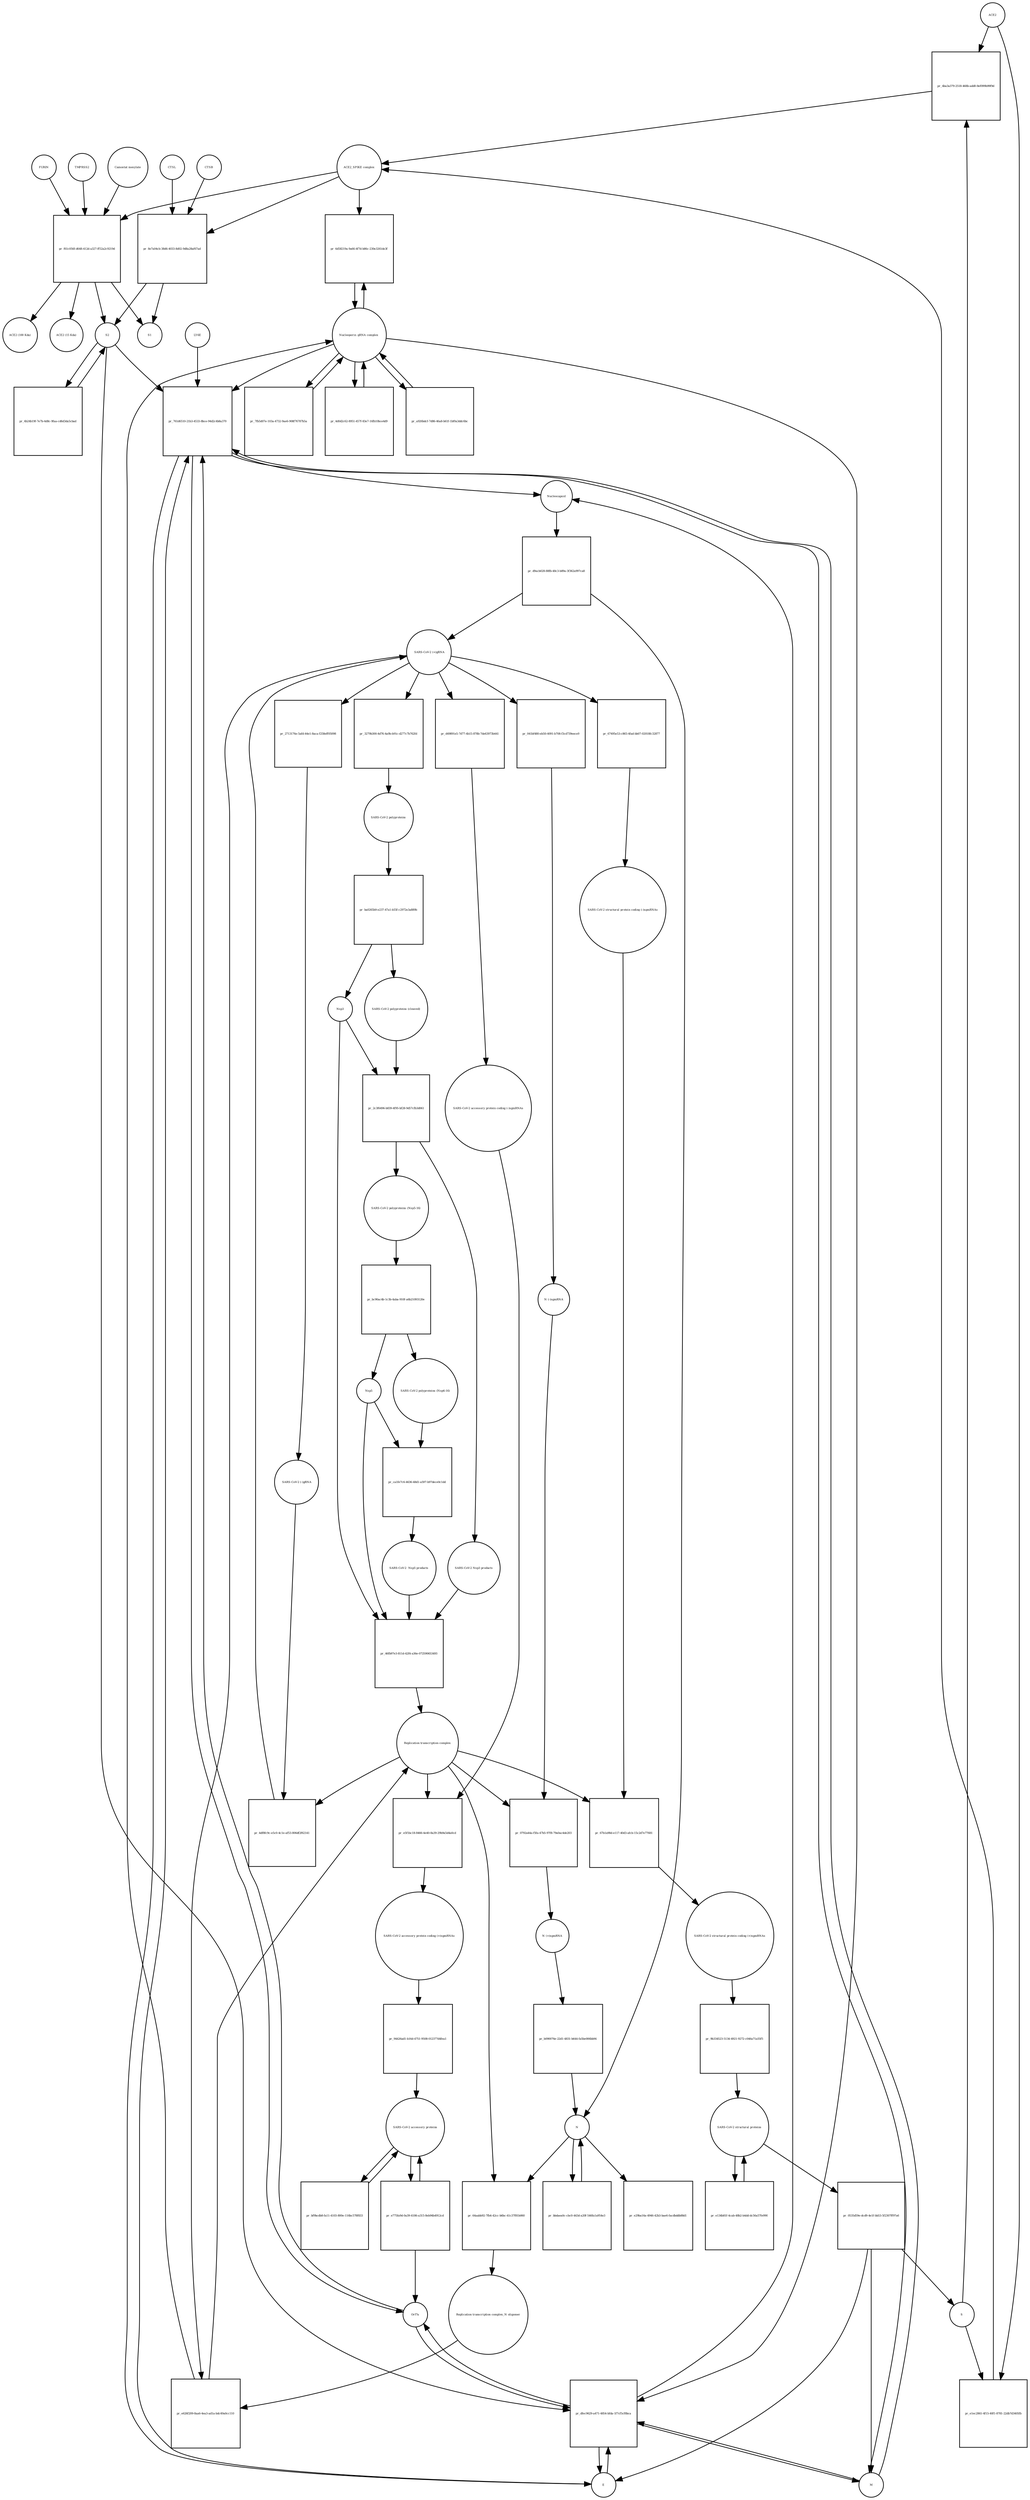 strict digraph  {
ACE2 [annotation="", bipartite=0, cls=macromolecule, fontsize=4, label=ACE2, shape=circle];
"pr_4ba3a379-2518-468b-add0-8ef099b99f9d" [annotation="", bipartite=1, cls=process, fontsize=4, label="pr_4ba3a379-2518-468b-add0-8ef099b99f9d", shape=square];
"ACE2_SPIKE complex" [annotation="", bipartite=0, cls=complex, fontsize=4, label="ACE2_SPIKE complex", shape=circle];
S [annotation="", bipartite=0, cls="macromolecule multimer", fontsize=4, label=S, shape=circle];
"Nucleoporin_gRNA complex " [annotation="", bipartite=0, cls=complex, fontsize=4, label="Nucleoporin_gRNA complex ", shape=circle];
"pr_6d58219a-9a66-4f7d-b86c-230e3261de3f" [annotation="", bipartite=1, cls=process, fontsize=4, label="pr_6d58219a-9a66-4f7d-b86c-230e3261de3f", shape=square];
"pr_8e7a04cb-38d6-4033-8d02-9d8a28af67ad" [annotation="", bipartite=1, cls=process, fontsize=4, label="pr_8e7a04cb-38d6-4033-8d02-9d8a28af67ad", shape=square];
S2 [annotation="", bipartite=0, cls=macromolecule, fontsize=4, label=S2, shape=circle];
CTSB [annotation="", bipartite=0, cls=macromolecule, fontsize=4, label=CTSB, shape=circle];
CTSL [annotation="", bipartite=0, cls=macromolecule, fontsize=4, label=CTSL, shape=circle];
S1 [annotation="", bipartite=0, cls=macromolecule, fontsize=4, label=S1, shape=circle];
"pr_e1ec2861-4f15-40f1-8781-22db7d3405fb" [annotation="", bipartite=1, cls=process, fontsize=4, label="pr_e1ec2861-4f15-40f1-8781-22db7d3405fb", shape=square];
"pr_761d6510-21b3-4533-8bce-94d2c4b8a370" [annotation="", bipartite=1, cls=process, fontsize=4, label="pr_761d6510-21b3-4533-8bce-94d2c4b8a370", shape=square];
Nucleocapsid [annotation="", bipartite=0, cls=complex, fontsize=4, label=Nucleocapsid, shape=circle];
LY6E [annotation="", bipartite=0, cls=macromolecule, fontsize=4, label=LY6E, shape=circle];
Orf7a [annotation="", bipartite=0, cls=macromolecule, fontsize=4, label=Orf7a, shape=circle];
E [annotation="", bipartite=0, cls=macromolecule, fontsize=4, label=E, shape=circle];
M [annotation="", bipartite=0, cls=macromolecule, fontsize=4, label=M, shape=circle];
"pr_dfec9629-a471-4854-bfda-1f7cf5cf8bca" [annotation="", bipartite=1, cls=process, fontsize=4, label="pr_dfec9629-a471-4854-bfda-1f7cf5cf8bca", shape=square];
"pr_d9acb028-88fb-48c3-b89a-3f362a997ca8" [annotation="", bipartite=1, cls=process, fontsize=4, label="pr_d9acb028-88fb-48c3-b89a-3f362a997ca8", shape=square];
" SARS-CoV-2 (+)gRNA" [annotation="", bipartite=0, cls="nucleic acid feature", fontsize=4, label=" SARS-CoV-2 (+)gRNA", shape=circle];
N [annotation="", bipartite=0, cls="macromolecule multimer", fontsize=4, label=N, shape=circle];
"SARS-CoV-2 polyproteins" [annotation="", bipartite=0, cls=complex, fontsize=4, label="SARS-CoV-2 polyproteins", shape=circle];
"pr_ba0265b9-e237-47a1-b55f-c2972e3a889b" [annotation="", bipartite=1, cls=process, fontsize=4, label="pr_ba0265b9-e237-47a1-b55f-c2972e3a889b", shape=square];
"SARS-CoV-2 polyproteins (cleaved)" [annotation="", bipartite=0, cls=complex, fontsize=4, label="SARS-CoV-2 polyproteins (cleaved)", shape=circle];
Nsp3 [annotation="", bipartite=0, cls=macromolecule, fontsize=4, label=Nsp3, shape=circle];
"pr_7fb5d07e-103a-4732-9ae6-908f76787b5a" [annotation="", bipartite=1, cls=process, fontsize=4, label="pr_7fb5d07e-103a-4732-9ae6-908f76787b5a", shape=square];
"pr_4d0d2c62-8951-457f-83e7-16fb10bce4d9" [annotation="", bipartite=1, cls=process, fontsize=4, label="pr_4d0d2c62-8951-457f-83e7-16fb10bce4d9", shape=square];
"SARS-CoV-2 structural proteins" [annotation="", bipartite=0, cls=complex, fontsize=4, label="SARS-CoV-2 structural proteins", shape=circle];
"pr_0535d59e-dcd9-4e1f-bb53-5f2307ff97a6" [annotation="", bipartite=1, cls=process, fontsize=4, label="pr_0535d59e-dcd9-4e1f-bb53-5f2307ff97a6", shape=square];
"pr_e29ba16a-4946-42b3-bae6-facdbddb88d1" [annotation="", bipartite=1, cls=process, fontsize=4, label="pr_e29ba16a-4946-42b3-bae6-facdbddb88d1", shape=square];
"SARS-CoV-2 accessory proteins" [annotation="", bipartite=0, cls=complex, fontsize=4, label="SARS-CoV-2 accessory proteins", shape=circle];
"pr_bf9bcdb8-fa11-4103-800e-116bc578f833" [annotation="", bipartite=1, cls=process, fontsize=4, label="pr_bf9bcdb8-fa11-4103-800e-116bc578f833", shape=square];
"pr_e134b81f-4cab-48b2-b4dd-dc56a57fe990" [annotation="", bipartite=1, cls=process, fontsize=4, label="pr_e134b81f-4cab-48b2-b4dd-dc56a57fe990", shape=square];
"pr_bbdaea0c-cbc0-443d-a20f-546fa1a954e3" [annotation="", bipartite=1, cls=process, fontsize=4, label="pr_bbdaea0c-cbc0-443d-a20f-546fa1a954e3", shape=square];
"SARS-CoV-2 accessory protein coding (-)sgmRNAs" [annotation="", bipartite=0, cls=complex, fontsize=4, label="SARS-CoV-2 accessory protein coding (-)sgmRNAs", shape=circle];
"pr_e5f1bc18-8466-4e40-8a39-29b9a5d4a0cd" [annotation="", bipartite=1, cls=process, fontsize=4, label="pr_e5f1bc18-8466-4e40-8a39-29b9a5d4a0cd", shape=square];
"SARS-CoV-2 accessory protein coding (+)sgmRNAs" [annotation="", bipartite=0, cls=complex, fontsize=4, label="SARS-CoV-2 accessory protein coding (+)sgmRNAs", shape=circle];
"Replication transcription complex" [annotation="", bipartite=0, cls=complex, fontsize=4, label="Replication transcription complex", shape=circle];
"SARS-CoV-2 structural protein coding (-)sgmRNAs" [annotation="", bipartite=0, cls=complex, fontsize=4, label="SARS-CoV-2 structural protein coding (-)sgmRNAs", shape=circle];
"pr_67b1a98d-e117-40d3-afcb-15c2d7e77681" [annotation="", bipartite=1, cls=process, fontsize=4, label="pr_67b1a98d-e117-40d3-afcb-15c2d7e77681", shape=square];
"SARS-CoV-2 structural protein coding (+)sgmRNAs" [annotation="", bipartite=0, cls=complex, fontsize=4, label="SARS-CoV-2 structural protein coding (+)sgmRNAs", shape=circle];
"N (-)sgmRNA" [annotation="", bipartite=0, cls="nucleic acid feature", fontsize=4, label="N (-)sgmRNA", shape=circle];
"pr_0792a44a-f5fa-47b5-97f8-79a0ac4de203" [annotation="", bipartite=1, cls=process, fontsize=4, label="pr_0792a44a-f5fa-47b5-97f8-79a0ac4de203", shape=square];
"N (+)sgmRNA" [annotation="", bipartite=0, cls="nucleic acid feature", fontsize=4, label="N (+)sgmRNA", shape=circle];
"pr_b090076e-22d1-4831-b644-fa5be006bb94" [annotation="", bipartite=1, cls=process, fontsize=4, label="pr_b090076e-22d1-4831-b644-fa5be006bb94", shape=square];
"pr_94426ad1-b16d-4751-9508-012377d4fea1" [annotation="", bipartite=1, cls=process, fontsize=4, label="pr_94426ad1-b16d-4751-9508-012377d4fea1", shape=square];
"pr_9b334523-5134-4921-9272-c046a71a55f5" [annotation="", bipartite=1, cls=process, fontsize=4, label="pr_9b334523-5134-4921-9272-c046a71a55f5", shape=square];
"pr_a926bdcf-7d86-46a8-b61f-1bf0a3ddc6bc" [annotation="", bipartite=1, cls=process, fontsize=4, label="pr_a926bdcf-7d86-46a8-b61f-1bf0a3ddc6bc", shape=square];
"pr_e775fa9d-0a39-4186-a315-8eb94b4912cd" [annotation="", bipartite=1, cls=process, fontsize=4, label="pr_e775fa9d-0a39-4186-a315-8eb94b4912cd", shape=square];
"pr_f61c056f-d648-412d-a327-ff52a2c9219d" [annotation="", bipartite=1, cls=process, fontsize=4, label="pr_f61c056f-d648-412d-a327-ff52a2c9219d", shape=square];
FURIN [annotation="", bipartite=0, cls=macromolecule, fontsize=4, label=FURIN, shape=circle];
TMPRSS2 [annotation="", bipartite=0, cls=macromolecule, fontsize=4, label=TMPRSS2, shape=circle];
"Camostat mesylate" [annotation="urn_miriam_pubchem.compound_2536", bipartite=0, cls="simple chemical", fontsize=4, label="Camostat mesylate", shape=circle];
"ACE2 (100 Kda)" [annotation="", bipartite=0, cls=macromolecule, fontsize=4, label="ACE2 (100 Kda)", shape=circle];
"ACE2 (15 Kda)" [annotation="", bipartite=0, cls=macromolecule, fontsize=4, label="ACE2 (15 Kda)", shape=circle];
"pr_4b24b19f-7e7b-4d8c-9faa-cd6d3da5cbad" [annotation="", bipartite=1, cls=process, fontsize=4, label="pr_4b24b19f-7e7b-4d8c-9faa-cd6d3da5cbad", shape=square];
"pr_2c3f6496-b839-4f95-bf28-9d57cfb3d061" [annotation="", bipartite=1, cls=process, fontsize=4, label="pr_2c3f6496-b839-4f95-bf28-9d57cfb3d061", shape=square];
"SARS-CoV-2 Nsp3 products" [annotation="", bipartite=0, cls=complex, fontsize=4, label="SARS-CoV-2 Nsp3 products", shape=circle];
"SARS-CoV-2 polyproteins (Nsp5-16)" [annotation="", bipartite=0, cls=complex, fontsize=4, label="SARS-CoV-2 polyproteins (Nsp5-16)", shape=circle];
"pr_bc90ac4b-1c3b-4aba-910f-a6b21093120e" [annotation="", bipartite=1, cls=process, fontsize=4, label="pr_bc90ac4b-1c3b-4aba-910f-a6b21093120e", shape=square];
"SARS-CoV-2 polyproteins (Nsp6-16)" [annotation="", bipartite=0, cls=complex, fontsize=4, label="SARS-CoV-2 polyproteins (Nsp6-16)", shape=circle];
Nsp5 [annotation="", bipartite=0, cls=macromolecule, fontsize=4, label=Nsp5, shape=circle];
"pr_ca1fe7c6-4636-48d1-a597-b97dece0c1dd" [annotation="", bipartite=1, cls=process, fontsize=4, label="pr_ca1fe7c6-4636-48d1-a597-b97dece0c1dd", shape=square];
"SARS-CoV-2  Nsp5 products" [annotation="", bipartite=0, cls=complex, fontsize=4, label="SARS-CoV-2  Nsp5 products", shape=circle];
"pr_3279b300-4d76-4a9b-b91c-d277c7b762fd" [annotation="", bipartite=1, cls=process, fontsize=4, label="pr_3279b300-4d76-4a9b-b91c-d277c7b762fd", shape=square];
"pr_46fb97e3-811d-42f4-a36e-072590653493" [annotation="", bipartite=1, cls=process, fontsize=4, label="pr_46fb97e3-811d-42f4-a36e-072590653493", shape=square];
"Replication transcription complex_N oligomer" [annotation="", bipartite=0, cls=complex, fontsize=4, label="Replication transcription complex_N oligomer", shape=circle];
"pr_e626f209-8aa6-4ea3-ad1a-bdc49a0cc110" [annotation="", bipartite=1, cls=process, fontsize=4, label="pr_e626f209-8aa6-4ea3-ad1a-bdc49a0cc110", shape=square];
"pr_2713176e-5afd-44e1-8aca-f258eff05098" [annotation="", bipartite=1, cls=process, fontsize=4, label="pr_2713176e-5afd-44e1-8aca-f258eff05098", shape=square];
" SARS-CoV-2 (-)gRNA" [annotation="", bipartite=0, cls="nucleic acid feature", fontsize=4, label=" SARS-CoV-2 (-)gRNA", shape=circle];
"pr_041bf480-eb50-4091-b708-f3cd739eece9" [annotation="", bipartite=1, cls=process, fontsize=4, label="pr_041bf480-eb50-4091-b708-f3cd739eece9", shape=square];
"pr_67495e53-c865-4fad-bb07-02018fc32877" [annotation="", bipartite=1, cls=process, fontsize=4, label="pr_67495e53-c865-4fad-bb07-02018fc32877", shape=square];
"pr_d49891e5-7d77-4b15-878b-7de63973b441" [annotation="", bipartite=1, cls=process, fontsize=4, label="pr_d49891e5-7d77-4b15-878b-7de63973b441", shape=square];
"pr_4df8fc9c-e5c0-4c1e-af53-806df2f62141" [annotation="", bipartite=1, cls=process, fontsize=4, label="pr_4df8fc9c-e5c0-4c1e-af53-806df2f62141", shape=square];
"pr_64aabb92-7fb4-42cc-b6bc-41c37f81b060" [annotation="", bipartite=1, cls=process, fontsize=4, label="pr_64aabb92-7fb4-42cc-b6bc-41c37f81b060", shape=square];
ACE2 -> "pr_4ba3a379-2518-468b-add0-8ef099b99f9d"  [annotation="", interaction_type=consumption];
ACE2 -> "pr_e1ec2861-4f15-40f1-8781-22db7d3405fb"  [annotation="", interaction_type=consumption];
"pr_4ba3a379-2518-468b-add0-8ef099b99f9d" -> "ACE2_SPIKE complex"  [annotation="", interaction_type=production];
"ACE2_SPIKE complex" -> "pr_6d58219a-9a66-4f7d-b86c-230e3261de3f"  [annotation="urn_miriam_pubmed_32142651|urn_miriam_pubmed_32094589", interaction_type=stimulation];
"ACE2_SPIKE complex" -> "pr_8e7a04cb-38d6-4033-8d02-9d8a28af67ad"  [annotation="", interaction_type=consumption];
"ACE2_SPIKE complex" -> "pr_f61c056f-d648-412d-a327-ff52a2c9219d"  [annotation="", interaction_type=consumption];
S -> "pr_4ba3a379-2518-468b-add0-8ef099b99f9d"  [annotation="", interaction_type=consumption];
S -> "pr_e1ec2861-4f15-40f1-8781-22db7d3405fb"  [annotation="", interaction_type=consumption];
"Nucleoporin_gRNA complex " -> "pr_6d58219a-9a66-4f7d-b86c-230e3261de3f"  [annotation="", interaction_type=consumption];
"Nucleoporin_gRNA complex " -> "pr_761d6510-21b3-4533-8bce-94d2c4b8a370"  [annotation="", interaction_type=consumption];
"Nucleoporin_gRNA complex " -> "pr_dfec9629-a471-4854-bfda-1f7cf5cf8bca"  [annotation="", interaction_type=consumption];
"Nucleoporin_gRNA complex " -> "pr_7fb5d07e-103a-4732-9ae6-908f76787b5a"  [annotation="", interaction_type=consumption];
"Nucleoporin_gRNA complex " -> "pr_4d0d2c62-8951-457f-83e7-16fb10bce4d9"  [annotation="", interaction_type=consumption];
"Nucleoporin_gRNA complex " -> "pr_a926bdcf-7d86-46a8-b61f-1bf0a3ddc6bc"  [annotation="", interaction_type=consumption];
"pr_6d58219a-9a66-4f7d-b86c-230e3261de3f" -> "Nucleoporin_gRNA complex "  [annotation="", interaction_type=production];
"pr_8e7a04cb-38d6-4033-8d02-9d8a28af67ad" -> S2  [annotation="", interaction_type=production];
"pr_8e7a04cb-38d6-4033-8d02-9d8a28af67ad" -> S1  [annotation="", interaction_type=production];
S2 -> "pr_761d6510-21b3-4533-8bce-94d2c4b8a370"  [annotation="urn_miriam_doi_10.1101%2F2020.03.05.979260|urn_miriam_doi_10.1101%2F2020.04.02.021469", interaction_type=stimulation];
S2 -> "pr_dfec9629-a471-4854-bfda-1f7cf5cf8bca"  [annotation="", interaction_type=stimulation];
S2 -> "pr_4b24b19f-7e7b-4d8c-9faa-cd6d3da5cbad"  [annotation="", interaction_type=consumption];
CTSB -> "pr_8e7a04cb-38d6-4033-8d02-9d8a28af67ad"  [annotation=urn_miriam_pubmed_32142651, interaction_type=catalysis];
CTSL -> "pr_8e7a04cb-38d6-4033-8d02-9d8a28af67ad"  [annotation=urn_miriam_pubmed_32142651, interaction_type=catalysis];
"pr_e1ec2861-4f15-40f1-8781-22db7d3405fb" -> "ACE2_SPIKE complex"  [annotation="", interaction_type=production];
"pr_761d6510-21b3-4533-8bce-94d2c4b8a370" -> Nucleocapsid  [annotation="", interaction_type=production];
"pr_761d6510-21b3-4533-8bce-94d2c4b8a370" -> Orf7a  [annotation="", interaction_type=production];
"pr_761d6510-21b3-4533-8bce-94d2c4b8a370" -> E  [annotation="", interaction_type=production];
"pr_761d6510-21b3-4533-8bce-94d2c4b8a370" -> M  [annotation="", interaction_type=production];
Nucleocapsid -> "pr_d9acb028-88fb-48c3-b89a-3f362a997ca8"  [annotation="", interaction_type=consumption];
LY6E -> "pr_761d6510-21b3-4533-8bce-94d2c4b8a370"  [annotation="urn_miriam_doi_10.1101%2F2020.03.05.979260|urn_miriam_doi_10.1101%2F2020.04.02.021469", interaction_type=inhibition];
Orf7a -> "pr_761d6510-21b3-4533-8bce-94d2c4b8a370"  [annotation="", interaction_type=consumption];
Orf7a -> "pr_dfec9629-a471-4854-bfda-1f7cf5cf8bca"  [annotation="", interaction_type=consumption];
E -> "pr_761d6510-21b3-4533-8bce-94d2c4b8a370"  [annotation="", interaction_type=consumption];
E -> "pr_dfec9629-a471-4854-bfda-1f7cf5cf8bca"  [annotation="", interaction_type=consumption];
M -> "pr_761d6510-21b3-4533-8bce-94d2c4b8a370"  [annotation="", interaction_type=consumption];
M -> "pr_dfec9629-a471-4854-bfda-1f7cf5cf8bca"  [annotation="", interaction_type=consumption];
"pr_dfec9629-a471-4854-bfda-1f7cf5cf8bca" -> Nucleocapsid  [annotation="", interaction_type=production];
"pr_dfec9629-a471-4854-bfda-1f7cf5cf8bca" -> E  [annotation="", interaction_type=production];
"pr_dfec9629-a471-4854-bfda-1f7cf5cf8bca" -> M  [annotation="", interaction_type=production];
"pr_dfec9629-a471-4854-bfda-1f7cf5cf8bca" -> Orf7a  [annotation="", interaction_type=production];
"pr_d9acb028-88fb-48c3-b89a-3f362a997ca8" -> " SARS-CoV-2 (+)gRNA"  [annotation="", interaction_type=production];
"pr_d9acb028-88fb-48c3-b89a-3f362a997ca8" -> N  [annotation="", interaction_type=production];
" SARS-CoV-2 (+)gRNA" -> "pr_3279b300-4d76-4a9b-b91c-d277c7b762fd"  [annotation="", interaction_type=consumption];
" SARS-CoV-2 (+)gRNA" -> "pr_e626f209-8aa6-4ea3-ad1a-bdc49a0cc110"  [annotation="", interaction_type=consumption];
" SARS-CoV-2 (+)gRNA" -> "pr_2713176e-5afd-44e1-8aca-f258eff05098"  [annotation="", interaction_type=consumption];
" SARS-CoV-2 (+)gRNA" -> "pr_041bf480-eb50-4091-b708-f3cd739eece9"  [annotation="", interaction_type=consumption];
" SARS-CoV-2 (+)gRNA" -> "pr_67495e53-c865-4fad-bb07-02018fc32877"  [annotation="", interaction_type=consumption];
" SARS-CoV-2 (+)gRNA" -> "pr_d49891e5-7d77-4b15-878b-7de63973b441"  [annotation="", interaction_type=consumption];
N -> "pr_e29ba16a-4946-42b3-bae6-facdbddb88d1"  [annotation="", interaction_type=consumption];
N -> "pr_bbdaea0c-cbc0-443d-a20f-546fa1a954e3"  [annotation="", interaction_type=consumption];
N -> "pr_64aabb92-7fb4-42cc-b6bc-41c37f81b060"  [annotation="", interaction_type=consumption];
"SARS-CoV-2 polyproteins" -> "pr_ba0265b9-e237-47a1-b55f-c2972e3a889b"  [annotation=urn_miriam_pubmed_31226023, interaction_type=catalysis];
"pr_ba0265b9-e237-47a1-b55f-c2972e3a889b" -> "SARS-CoV-2 polyproteins (cleaved)"  [annotation="", interaction_type=production];
"pr_ba0265b9-e237-47a1-b55f-c2972e3a889b" -> Nsp3  [annotation="", interaction_type=production];
"SARS-CoV-2 polyproteins (cleaved)" -> "pr_2c3f6496-b839-4f95-bf28-9d57cfb3d061"  [annotation="", interaction_type=consumption];
Nsp3 -> "pr_2c3f6496-b839-4f95-bf28-9d57cfb3d061"  [annotation="", interaction_type=catalysis];
Nsp3 -> "pr_46fb97e3-811d-42f4-a36e-072590653493"  [annotation="", interaction_type=consumption];
"pr_7fb5d07e-103a-4732-9ae6-908f76787b5a" -> "Nucleoporin_gRNA complex "  [annotation="", interaction_type=production];
"pr_4d0d2c62-8951-457f-83e7-16fb10bce4d9" -> "Nucleoporin_gRNA complex "  [annotation="", interaction_type=production];
"SARS-CoV-2 structural proteins" -> "pr_0535d59e-dcd9-4e1f-bb53-5f2307ff97a6"  [annotation="", interaction_type=consumption];
"SARS-CoV-2 structural proteins" -> "pr_e134b81f-4cab-48b2-b4dd-dc56a57fe990"  [annotation="", interaction_type=consumption];
"pr_0535d59e-dcd9-4e1f-bb53-5f2307ff97a6" -> M  [annotation="", interaction_type=production];
"pr_0535d59e-dcd9-4e1f-bb53-5f2307ff97a6" -> E  [annotation="", interaction_type=production];
"pr_0535d59e-dcd9-4e1f-bb53-5f2307ff97a6" -> S  [annotation="", interaction_type=production];
"SARS-CoV-2 accessory proteins" -> "pr_bf9bcdb8-fa11-4103-800e-116bc578f833"  [annotation="", interaction_type=consumption];
"SARS-CoV-2 accessory proteins" -> "pr_e775fa9d-0a39-4186-a315-8eb94b4912cd"  [annotation="", interaction_type=consumption];
"pr_bf9bcdb8-fa11-4103-800e-116bc578f833" -> "SARS-CoV-2 accessory proteins"  [annotation="", interaction_type=production];
"pr_e134b81f-4cab-48b2-b4dd-dc56a57fe990" -> "SARS-CoV-2 structural proteins"  [annotation="", interaction_type=production];
"pr_bbdaea0c-cbc0-443d-a20f-546fa1a954e3" -> N  [annotation="", interaction_type=production];
"SARS-CoV-2 accessory protein coding (-)sgmRNAs" -> "pr_e5f1bc18-8466-4e40-8a39-29b9a5d4a0cd"  [annotation="", interaction_type=consumption];
"pr_e5f1bc18-8466-4e40-8a39-29b9a5d4a0cd" -> "SARS-CoV-2 accessory protein coding (+)sgmRNAs"  [annotation="", interaction_type=production];
"SARS-CoV-2 accessory protein coding (+)sgmRNAs" -> "pr_94426ad1-b16d-4751-9508-012377d4fea1"  [annotation="", interaction_type=consumption];
"Replication transcription complex" -> "pr_e5f1bc18-8466-4e40-8a39-29b9a5d4a0cd"  [annotation="", interaction_type="necessary stimulation"];
"Replication transcription complex" -> "pr_67b1a98d-e117-40d3-afcb-15c2d7e77681"  [annotation="", interaction_type="necessary stimulation"];
"Replication transcription complex" -> "pr_0792a44a-f5fa-47b5-97f8-79a0ac4de203"  [annotation="", interaction_type="necessary stimulation"];
"Replication transcription complex" -> "pr_4df8fc9c-e5c0-4c1e-af53-806df2f62141"  [annotation="", interaction_type="necessary stimulation"];
"Replication transcription complex" -> "pr_64aabb92-7fb4-42cc-b6bc-41c37f81b060"  [annotation="", interaction_type=consumption];
"SARS-CoV-2 structural protein coding (-)sgmRNAs" -> "pr_67b1a98d-e117-40d3-afcb-15c2d7e77681"  [annotation="", interaction_type=consumption];
"pr_67b1a98d-e117-40d3-afcb-15c2d7e77681" -> "SARS-CoV-2 structural protein coding (+)sgmRNAs"  [annotation="", interaction_type=production];
"SARS-CoV-2 structural protein coding (+)sgmRNAs" -> "pr_9b334523-5134-4921-9272-c046a71a55f5"  [annotation="", interaction_type=consumption];
"N (-)sgmRNA" -> "pr_0792a44a-f5fa-47b5-97f8-79a0ac4de203"  [annotation="", interaction_type=consumption];
"pr_0792a44a-f5fa-47b5-97f8-79a0ac4de203" -> "N (+)sgmRNA"  [annotation="", interaction_type=production];
"N (+)sgmRNA" -> "pr_b090076e-22d1-4831-b644-fa5be006bb94"  [annotation="", interaction_type=consumption];
"pr_b090076e-22d1-4831-b644-fa5be006bb94" -> N  [annotation="", interaction_type=production];
"pr_94426ad1-b16d-4751-9508-012377d4fea1" -> "SARS-CoV-2 accessory proteins"  [annotation="", interaction_type=production];
"pr_9b334523-5134-4921-9272-c046a71a55f5" -> "SARS-CoV-2 structural proteins"  [annotation="", interaction_type=production];
"pr_a926bdcf-7d86-46a8-b61f-1bf0a3ddc6bc" -> "Nucleoporin_gRNA complex "  [annotation="", interaction_type=production];
"pr_e775fa9d-0a39-4186-a315-8eb94b4912cd" -> "SARS-CoV-2 accessory proteins"  [annotation="", interaction_type=production];
"pr_e775fa9d-0a39-4186-a315-8eb94b4912cd" -> Orf7a  [annotation="", interaction_type=production];
"pr_f61c056f-d648-412d-a327-ff52a2c9219d" -> S2  [annotation="", interaction_type=production];
"pr_f61c056f-d648-412d-a327-ff52a2c9219d" -> "ACE2 (100 Kda)"  [annotation="", interaction_type=production];
"pr_f61c056f-d648-412d-a327-ff52a2c9219d" -> S1  [annotation="", interaction_type=production];
"pr_f61c056f-d648-412d-a327-ff52a2c9219d" -> "ACE2 (15 Kda)"  [annotation="", interaction_type=production];
FURIN -> "pr_f61c056f-d648-412d-a327-ff52a2c9219d"  [annotation="", interaction_type=catalysis];
TMPRSS2 -> "pr_f61c056f-d648-412d-a327-ff52a2c9219d"  [annotation="", interaction_type=catalysis];
"Camostat mesylate" -> "pr_f61c056f-d648-412d-a327-ff52a2c9219d"  [annotation="", interaction_type=inhibition];
"pr_4b24b19f-7e7b-4d8c-9faa-cd6d3da5cbad" -> S2  [annotation="", interaction_type=production];
"pr_2c3f6496-b839-4f95-bf28-9d57cfb3d061" -> "SARS-CoV-2 Nsp3 products"  [annotation="", interaction_type=production];
"pr_2c3f6496-b839-4f95-bf28-9d57cfb3d061" -> "SARS-CoV-2 polyproteins (Nsp5-16)"  [annotation="", interaction_type=production];
"SARS-CoV-2 Nsp3 products" -> "pr_46fb97e3-811d-42f4-a36e-072590653493"  [annotation="", interaction_type=consumption];
"SARS-CoV-2 polyproteins (Nsp5-16)" -> "pr_bc90ac4b-1c3b-4aba-910f-a6b21093120e"  [annotation="", interaction_type=catalysis];
"pr_bc90ac4b-1c3b-4aba-910f-a6b21093120e" -> "SARS-CoV-2 polyproteins (Nsp6-16)"  [annotation="", interaction_type=production];
"pr_bc90ac4b-1c3b-4aba-910f-a6b21093120e" -> Nsp5  [annotation="", interaction_type=production];
"SARS-CoV-2 polyproteins (Nsp6-16)" -> "pr_ca1fe7c6-4636-48d1-a597-b97dece0c1dd"  [annotation="", interaction_type=consumption];
Nsp5 -> "pr_ca1fe7c6-4636-48d1-a597-b97dece0c1dd"  [annotation="", interaction_type=catalysis];
Nsp5 -> "pr_46fb97e3-811d-42f4-a36e-072590653493"  [annotation="", interaction_type=consumption];
"pr_ca1fe7c6-4636-48d1-a597-b97dece0c1dd" -> "SARS-CoV-2  Nsp5 products"  [annotation="", interaction_type=production];
"SARS-CoV-2  Nsp5 products" -> "pr_46fb97e3-811d-42f4-a36e-072590653493"  [annotation="", interaction_type=consumption];
"pr_3279b300-4d76-4a9b-b91c-d277c7b762fd" -> "SARS-CoV-2 polyproteins"  [annotation="", interaction_type=production];
"pr_46fb97e3-811d-42f4-a36e-072590653493" -> "Replication transcription complex"  [annotation="", interaction_type=production];
"Replication transcription complex_N oligomer" -> "pr_e626f209-8aa6-4ea3-ad1a-bdc49a0cc110"  [annotation="", interaction_type=consumption];
"pr_e626f209-8aa6-4ea3-ad1a-bdc49a0cc110" -> "Nucleoporin_gRNA complex "  [annotation="", interaction_type=production];
"pr_e626f209-8aa6-4ea3-ad1a-bdc49a0cc110" -> "Replication transcription complex"  [annotation="", interaction_type=production];
"pr_2713176e-5afd-44e1-8aca-f258eff05098" -> " SARS-CoV-2 (-)gRNA"  [annotation="", interaction_type=production];
" SARS-CoV-2 (-)gRNA" -> "pr_4df8fc9c-e5c0-4c1e-af53-806df2f62141"  [annotation="", interaction_type=consumption];
"pr_041bf480-eb50-4091-b708-f3cd739eece9" -> "N (-)sgmRNA"  [annotation="", interaction_type=production];
"pr_67495e53-c865-4fad-bb07-02018fc32877" -> "SARS-CoV-2 structural protein coding (-)sgmRNAs"  [annotation="", interaction_type=production];
"pr_d49891e5-7d77-4b15-878b-7de63973b441" -> "SARS-CoV-2 accessory protein coding (-)sgmRNAs"  [annotation="", interaction_type=production];
"pr_4df8fc9c-e5c0-4c1e-af53-806df2f62141" -> " SARS-CoV-2 (+)gRNA"  [annotation="", interaction_type=production];
"pr_64aabb92-7fb4-42cc-b6bc-41c37f81b060" -> "Replication transcription complex_N oligomer"  [annotation="", interaction_type=production];
}
